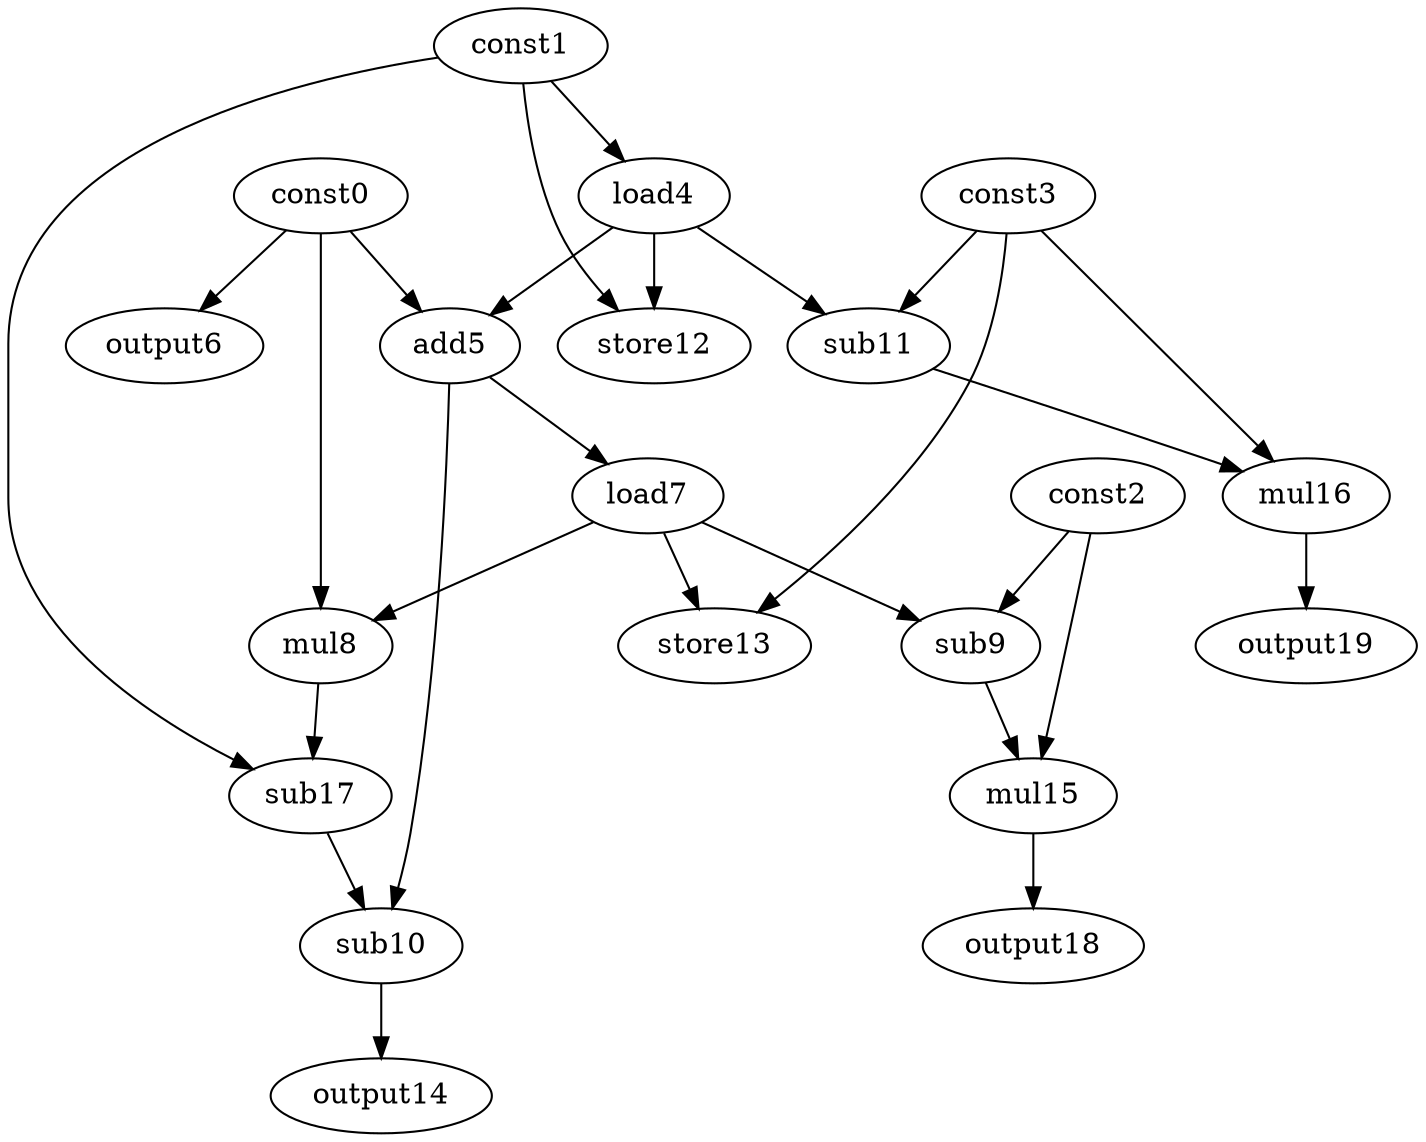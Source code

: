 digraph G { 
const0[opcode=const]; 
const1[opcode=const]; 
const2[opcode=const]; 
const3[opcode=const]; 
load4[opcode=load]; 
add5[opcode=add]; 
output6[opcode=output]; 
load7[opcode=load]; 
mul8[opcode=mul]; 
sub9[opcode=sub]; 
sub10[opcode=sub]; 
sub11[opcode=sub]; 
store12[opcode=store]; 
store13[opcode=store]; 
output14[opcode=output]; 
mul15[opcode=mul]; 
mul16[opcode=mul]; 
sub17[opcode=sub]; 
output18[opcode=output]; 
output19[opcode=output]; 
const1->load4[operand=0];
const0->output6[operand=0];
const0->add5[operand=0];
load4->add5[operand=1];
const3->sub11[operand=0];
load4->sub11[operand=1];
const1->store12[operand=0];
load4->store12[operand=1];
add5->load7[operand=0];
const3->mul16[operand=0];
sub11->mul16[operand=1];
const0->mul8[operand=0];
load7->mul8[operand=1];
const2->sub9[operand=0];
load7->sub9[operand=1];
const3->store13[operand=0];
load7->store13[operand=1];
mul16->output19[operand=0];
sub9->mul15[operand=0];
const2->mul15[operand=1];
mul8->sub17[operand=0];
const1->sub17[operand=1];
sub17->sub10[operand=0];
add5->sub10[operand=1];
mul15->output18[operand=0];
sub10->output14[operand=0];
}
